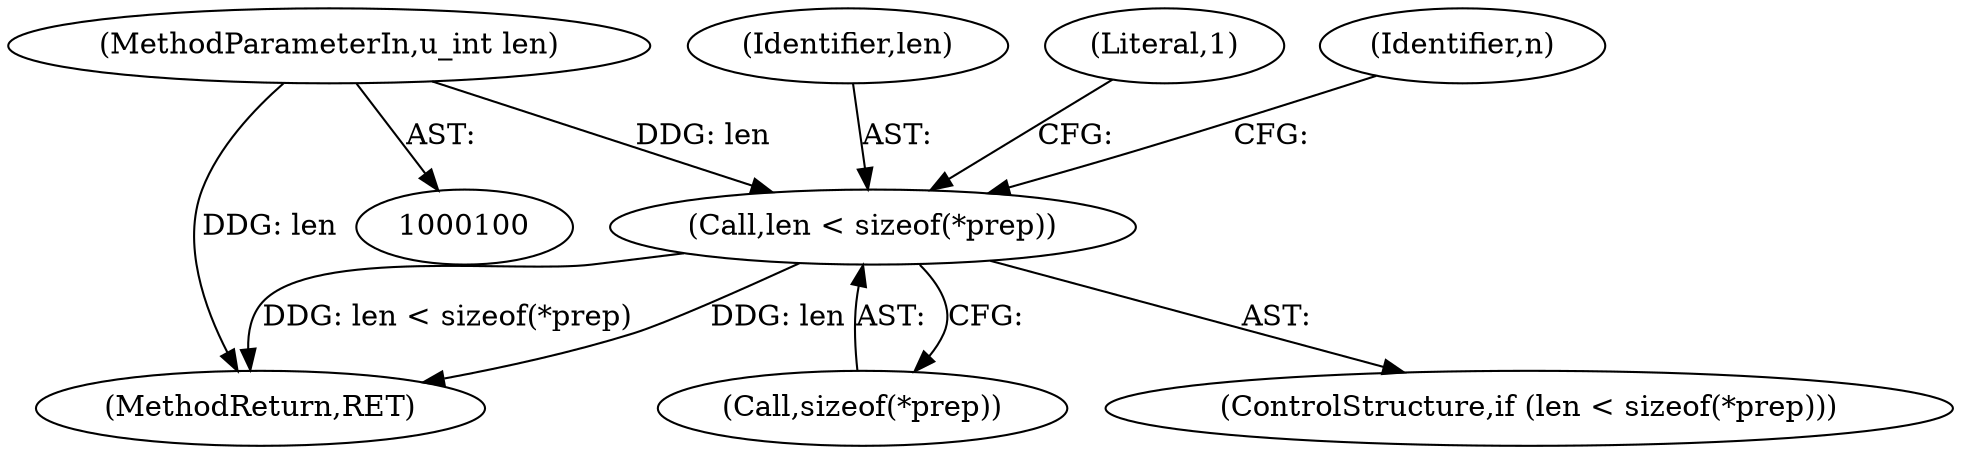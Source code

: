digraph "0_tcpdump_3ed82f4ed0095768529afc22b923c8f7171fff70_0@API" {
"1000118" [label="(Call,len < sizeof(*prep))"];
"1000103" [label="(MethodParameterIn,u_int len)"];
"1000120" [label="(Call,sizeof(*prep))"];
"1000252" [label="(MethodReturn,RET)"];
"1000118" [label="(Call,len < sizeof(*prep))"];
"1000119" [label="(Identifier,len)"];
"1000126" [label="(Literal,1)"];
"1000103" [label="(MethodParameterIn,u_int len)"];
"1000117" [label="(ControlStructure,if (len < sizeof(*prep)))"];
"1000128" [label="(Identifier,n)"];
"1000118" -> "1000117"  [label="AST: "];
"1000118" -> "1000120"  [label="CFG: "];
"1000119" -> "1000118"  [label="AST: "];
"1000120" -> "1000118"  [label="AST: "];
"1000126" -> "1000118"  [label="CFG: "];
"1000128" -> "1000118"  [label="CFG: "];
"1000118" -> "1000252"  [label="DDG: len < sizeof(*prep)"];
"1000118" -> "1000252"  [label="DDG: len"];
"1000103" -> "1000118"  [label="DDG: len"];
"1000103" -> "1000100"  [label="AST: "];
"1000103" -> "1000252"  [label="DDG: len"];
}
